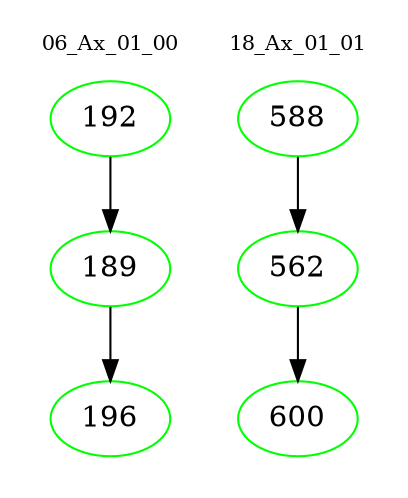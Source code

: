 digraph{
subgraph cluster_0 {
color = white
label = "06_Ax_01_00";
fontsize=10;
T0_192 [label="192", color="green"]
T0_192 -> T0_189 [color="black"]
T0_189 [label="189", color="green"]
T0_189 -> T0_196 [color="black"]
T0_196 [label="196", color="green"]
}
subgraph cluster_1 {
color = white
label = "18_Ax_01_01";
fontsize=10;
T1_588 [label="588", color="green"]
T1_588 -> T1_562 [color="black"]
T1_562 [label="562", color="green"]
T1_562 -> T1_600 [color="black"]
T1_600 [label="600", color="green"]
}
}
